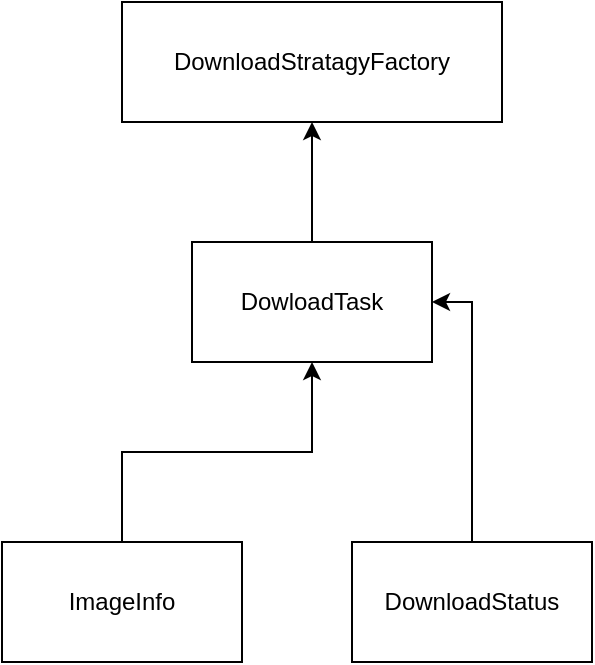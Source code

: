 <mxfile version="23.1.5" type="device">
  <diagram name="Page-1" id="UzRjcfvL0TxUmaXiZzJW">
    <mxGraphModel dx="1362" dy="651" grid="1" gridSize="10" guides="1" tooltips="1" connect="1" arrows="1" fold="1" page="1" pageScale="1" pageWidth="850" pageHeight="1100" math="0" shadow="0">
      <root>
        <mxCell id="0" />
        <mxCell id="1" parent="0" />
        <mxCell id="Thf9IgCHWVcL3LoqhQcr-4" value="" style="edgeStyle=orthogonalEdgeStyle;rounded=0;orthogonalLoop=1;jettySize=auto;html=1;" parent="1" source="Thf9IgCHWVcL3LoqhQcr-1" target="Thf9IgCHWVcL3LoqhQcr-3" edge="1">
          <mxGeometry relative="1" as="geometry" />
        </mxCell>
        <mxCell id="Thf9IgCHWVcL3LoqhQcr-1" value="ImageInfo" style="rounded=0;whiteSpace=wrap;html=1;" parent="1" vertex="1">
          <mxGeometry x="340" y="460" width="120" height="60" as="geometry" />
        </mxCell>
        <mxCell id="Thf9IgCHWVcL3LoqhQcr-10" value="" style="edgeStyle=orthogonalEdgeStyle;rounded=0;orthogonalLoop=1;jettySize=auto;html=1;" parent="1" source="Thf9IgCHWVcL3LoqhQcr-3" target="Thf9IgCHWVcL3LoqhQcr-8" edge="1">
          <mxGeometry relative="1" as="geometry" />
        </mxCell>
        <mxCell id="Thf9IgCHWVcL3LoqhQcr-3" value="DowloadTask" style="whiteSpace=wrap;html=1;rounded=0;" parent="1" vertex="1">
          <mxGeometry x="435" y="310" width="120" height="60" as="geometry" />
        </mxCell>
        <mxCell id="Thf9IgCHWVcL3LoqhQcr-6" value="" style="edgeStyle=orthogonalEdgeStyle;rounded=0;orthogonalLoop=1;jettySize=auto;html=1;entryX=1;entryY=0.5;entryDx=0;entryDy=0;" parent="1" source="Thf9IgCHWVcL3LoqhQcr-5" target="Thf9IgCHWVcL3LoqhQcr-3" edge="1">
          <mxGeometry relative="1" as="geometry" />
        </mxCell>
        <mxCell id="Thf9IgCHWVcL3LoqhQcr-5" value="DownloadStatus" style="rounded=0;whiteSpace=wrap;html=1;" parent="1" vertex="1">
          <mxGeometry x="515" y="460" width="120" height="60" as="geometry" />
        </mxCell>
        <mxCell id="Thf9IgCHWVcL3LoqhQcr-8" value="DownloadStratagyFactory&lt;span id=&quot;docs-internal-guid-088ead5f-7fff-c31c-c101-24767efb26b8&quot;&gt;&lt;/span&gt;" style="rounded=0;whiteSpace=wrap;html=1;" parent="1" vertex="1">
          <mxGeometry x="400" y="190" width="190" height="60" as="geometry" />
        </mxCell>
      </root>
    </mxGraphModel>
  </diagram>
</mxfile>
